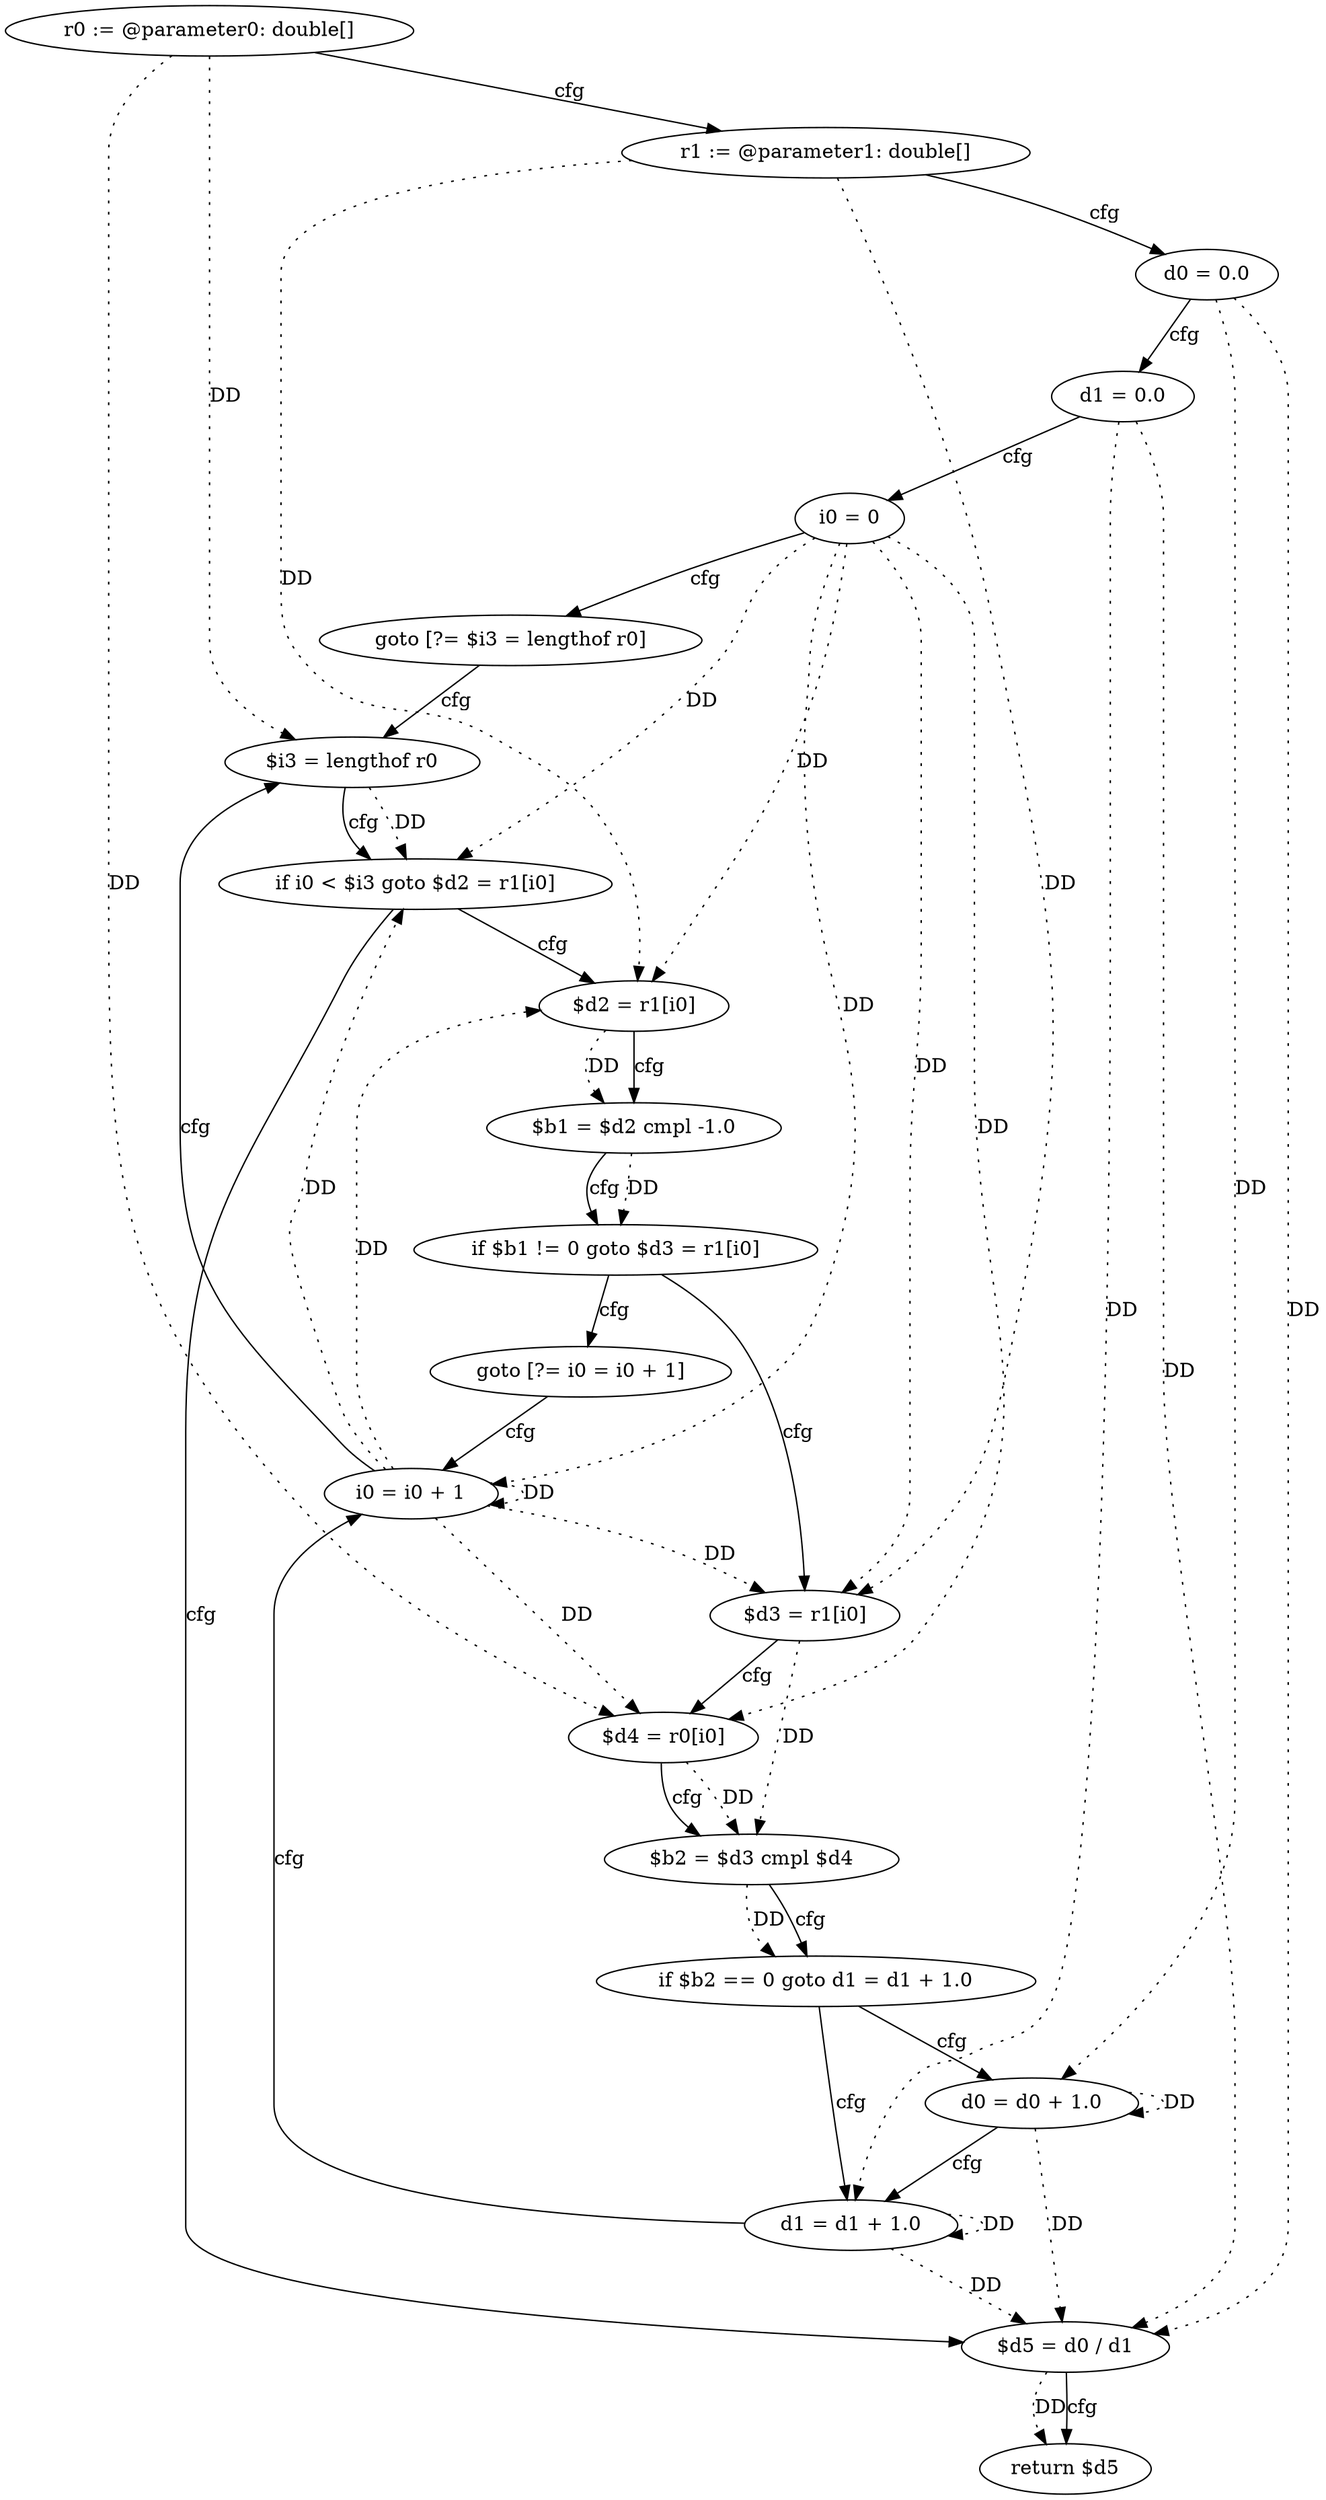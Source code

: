 digraph "errorRate" {
    "0" [label="r0 := @parameter0: double[]",];
    "1" [label="r1 := @parameter1: double[]",];
    "2" [label="d0 = 0.0",];
    "3" [label="d1 = 0.0",];
    "4" [label="i0 = 0",];
    "5" [label="goto [?= $i3 = lengthof r0]",];
    "6" [label="$d2 = r1[i0]",];
    "7" [label="$b1 = $d2 cmpl -1.0",];
    "8" [label="if $b1 != 0 goto $d3 = r1[i0]",];
    "9" [label="goto [?= i0 = i0 + 1]",];
    "10" [label="$d3 = r1[i0]",];
    "11" [label="$d4 = r0[i0]",];
    "12" [label="$b2 = $d3 cmpl $d4",];
    "13" [label="if $b2 == 0 goto d1 = d1 + 1.0",];
    "14" [label="d0 = d0 + 1.0",];
    "15" [label="d1 = d1 + 1.0",];
    "16" [label="i0 = i0 + 1",];
    "17" [label="$i3 = lengthof r0",];
    "18" [label="if i0 < $i3 goto $d2 = r1[i0]",];
    "19" [label="$d5 = d0 / d1",];
    "20" [label="return $d5",];
    "0"->"11" [label="DD",style=dotted,];
    "0"->"17" [label="DD",style=dotted,];
    "1"->"6" [label="DD",style=dotted,];
    "1"->"10" [label="DD",style=dotted,];
    "2"->"14" [label="DD",style=dotted,];
    "2"->"19" [label="DD",style=dotted,];
    "3"->"15" [label="DD",style=dotted,];
    "3"->"19" [label="DD",style=dotted,];
    "4"->"6" [label="DD",style=dotted,];
    "4"->"10" [label="DD",style=dotted,];
    "4"->"11" [label="DD",style=dotted,];
    "4"->"16" [label="DD",style=dotted,];
    "4"->"18" [label="DD",style=dotted,];
    "6"->"7" [label="DD",style=dotted,];
    "7"->"8" [label="DD",style=dotted,];
    "10"->"12" [label="DD",style=dotted,];
    "11"->"12" [label="DD",style=dotted,];
    "12"->"13" [label="DD",style=dotted,];
    "14"->"14" [label="DD",style=dotted,];
    "14"->"19" [label="DD",style=dotted,];
    "15"->"15" [label="DD",style=dotted,];
    "15"->"19" [label="DD",style=dotted,];
    "16"->"6" [label="DD",style=dotted,];
    "16"->"10" [label="DD",style=dotted,];
    "16"->"11" [label="DD",style=dotted,];
    "16"->"16" [label="DD",style=dotted,];
    "16"->"18" [label="DD",style=dotted,];
    "17"->"18" [label="DD",style=dotted,];
    "19"->"20" [label="DD",style=dotted,];
    "0"->"1" [label="cfg",];
    "1"->"2" [label="cfg",];
    "2"->"3" [label="cfg",];
    "3"->"4" [label="cfg",];
    "4"->"5" [label="cfg",];
    "5"->"17" [label="cfg",];
    "6"->"7" [label="cfg",];
    "7"->"8" [label="cfg",];
    "8"->"9" [label="cfg",];
    "8"->"10" [label="cfg",];
    "9"->"16" [label="cfg",];
    "10"->"11" [label="cfg",];
    "11"->"12" [label="cfg",];
    "12"->"13" [label="cfg",];
    "13"->"14" [label="cfg",];
    "13"->"15" [label="cfg",];
    "14"->"15" [label="cfg",];
    "15"->"16" [label="cfg",];
    "16"->"17" [label="cfg",];
    "17"->"18" [label="cfg",];
    "18"->"19" [label="cfg",];
    "18"->"6" [label="cfg",];
    "19"->"20" [label="cfg",];
}
